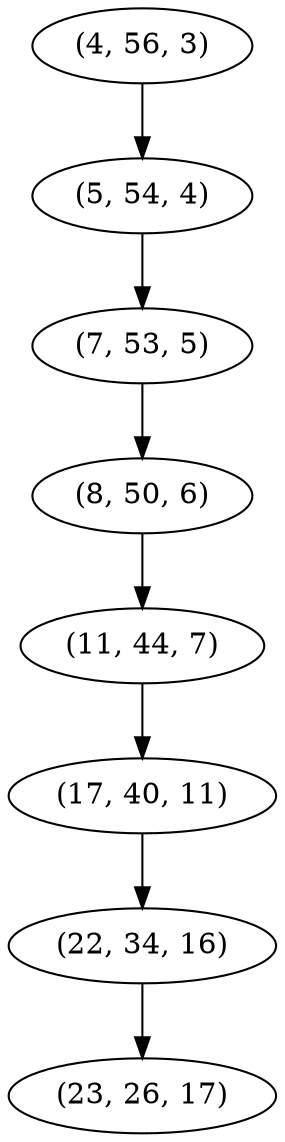 digraph tree {
    "(4, 56, 3)";
    "(5, 54, 4)";
    "(7, 53, 5)";
    "(8, 50, 6)";
    "(11, 44, 7)";
    "(17, 40, 11)";
    "(22, 34, 16)";
    "(23, 26, 17)";
    "(4, 56, 3)" -> "(5, 54, 4)";
    "(5, 54, 4)" -> "(7, 53, 5)";
    "(7, 53, 5)" -> "(8, 50, 6)";
    "(8, 50, 6)" -> "(11, 44, 7)";
    "(11, 44, 7)" -> "(17, 40, 11)";
    "(17, 40, 11)" -> "(22, 34, 16)";
    "(22, 34, 16)" -> "(23, 26, 17)";
}
